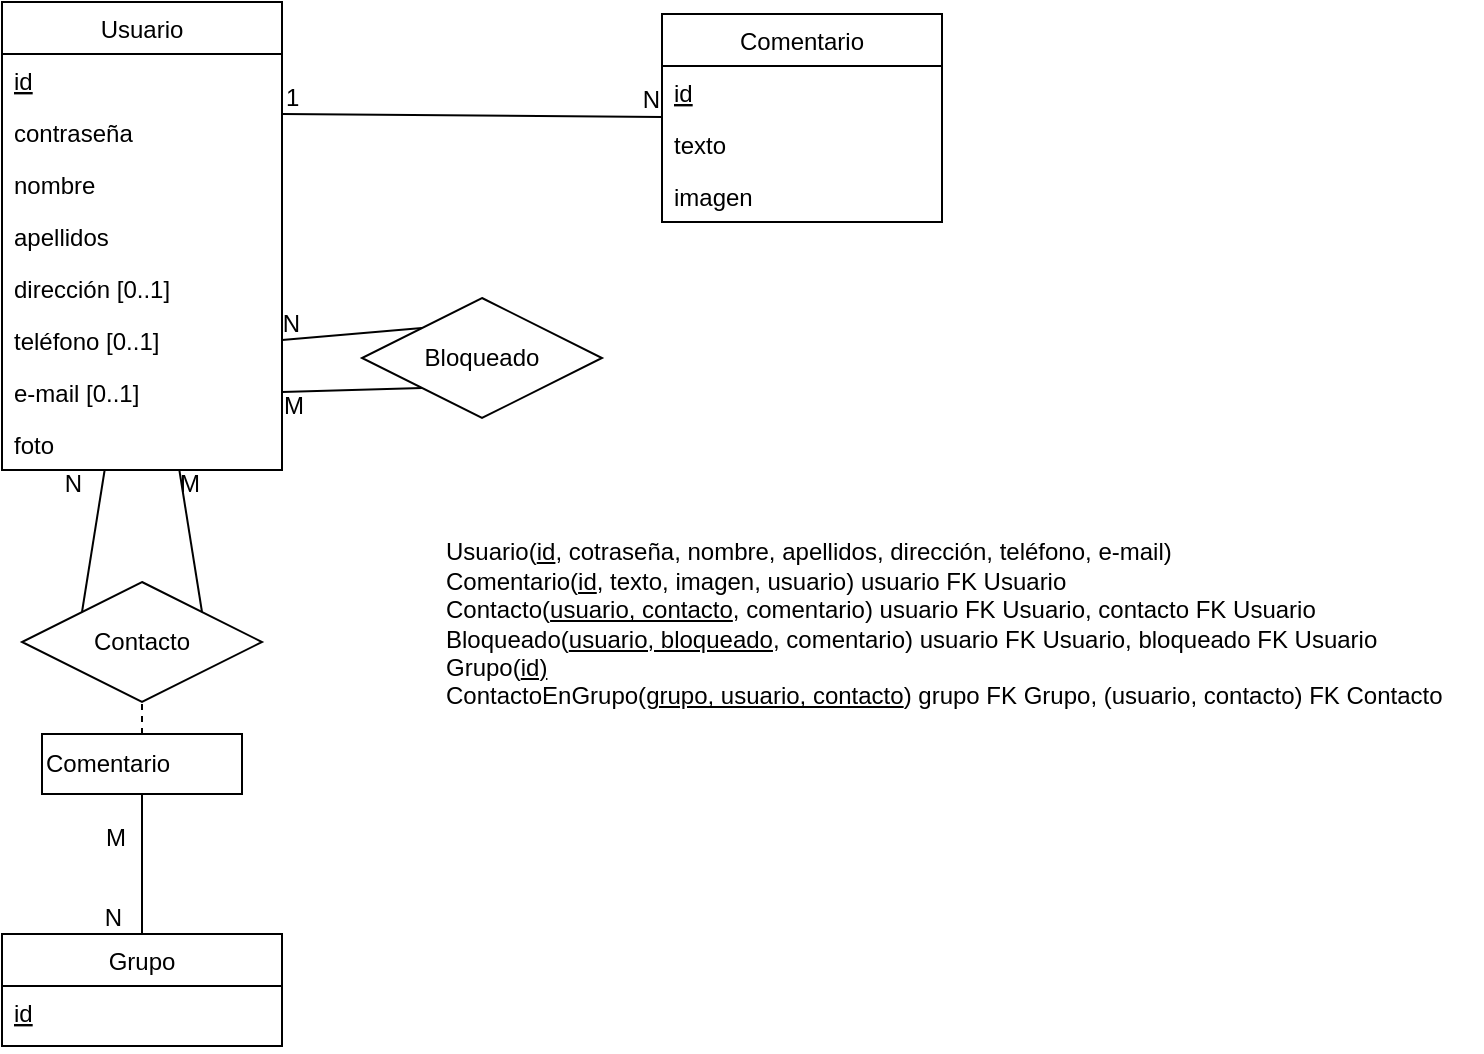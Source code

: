 <mxfile version="20.3.0" type="device"><diagram id="cHiY6S7x9DisjuQN03Mc" name="Página-1"><mxGraphModel dx="1108" dy="553" grid="1" gridSize="10" guides="1" tooltips="1" connect="1" arrows="1" fold="1" page="1" pageScale="1" pageWidth="1169" pageHeight="827" math="0" shadow="0"><root><mxCell id="0"/><mxCell id="1" parent="0"/><mxCell id="D07LUw9skW6M4_PzMP-Z-1" value="Usuario" style="swimlane;fontStyle=0;childLayout=stackLayout;horizontal=1;startSize=26;fillColor=none;horizontalStack=0;resizeParent=1;resizeParentMax=0;resizeLast=0;collapsible=1;marginBottom=0;" parent="1" vertex="1"><mxGeometry x="80" y="64" width="140" height="234" as="geometry"/></mxCell><mxCell id="D07LUw9skW6M4_PzMP-Z-2" value="id" style="text;strokeColor=none;fillColor=none;align=left;verticalAlign=top;spacingLeft=4;spacingRight=4;overflow=hidden;rotatable=0;points=[[0,0.5],[1,0.5]];portConstraint=eastwest;fontStyle=4" parent="D07LUw9skW6M4_PzMP-Z-1" vertex="1"><mxGeometry y="26" width="140" height="26" as="geometry"/></mxCell><mxCell id="D07LUw9skW6M4_PzMP-Z-3" value="contraseña" style="text;strokeColor=none;fillColor=none;align=left;verticalAlign=top;spacingLeft=4;spacingRight=4;overflow=hidden;rotatable=0;points=[[0,0.5],[1,0.5]];portConstraint=eastwest;fontStyle=0" parent="D07LUw9skW6M4_PzMP-Z-1" vertex="1"><mxGeometry y="52" width="140" height="26" as="geometry"/></mxCell><mxCell id="D07LUw9skW6M4_PzMP-Z-4" value="nombre" style="text;strokeColor=none;fillColor=none;align=left;verticalAlign=top;spacingLeft=4;spacingRight=4;overflow=hidden;rotatable=0;points=[[0,0.5],[1,0.5]];portConstraint=eastwest;" parent="D07LUw9skW6M4_PzMP-Z-1" vertex="1"><mxGeometry y="78" width="140" height="26" as="geometry"/></mxCell><mxCell id="D07LUw9skW6M4_PzMP-Z-5" value="apellidos" style="text;strokeColor=none;fillColor=none;align=left;verticalAlign=top;spacingLeft=4;spacingRight=4;overflow=hidden;rotatable=0;points=[[0,0.5],[1,0.5]];portConstraint=eastwest;" parent="D07LUw9skW6M4_PzMP-Z-1" vertex="1"><mxGeometry y="104" width="140" height="26" as="geometry"/></mxCell><mxCell id="D07LUw9skW6M4_PzMP-Z-9" value="dirección [0..1]" style="text;strokeColor=none;fillColor=none;align=left;verticalAlign=top;spacingLeft=4;spacingRight=4;overflow=hidden;rotatable=0;points=[[0,0.5],[1,0.5]];portConstraint=eastwest;" parent="D07LUw9skW6M4_PzMP-Z-1" vertex="1"><mxGeometry y="130" width="140" height="26" as="geometry"/></mxCell><mxCell id="D07LUw9skW6M4_PzMP-Z-6" value="teléfono [0..1]" style="text;strokeColor=none;fillColor=none;align=left;verticalAlign=top;spacingLeft=4;spacingRight=4;overflow=hidden;rotatable=0;points=[[0,0.5],[1,0.5]];portConstraint=eastwest;" parent="D07LUw9skW6M4_PzMP-Z-1" vertex="1"><mxGeometry y="156" width="140" height="26" as="geometry"/></mxCell><mxCell id="D07LUw9skW6M4_PzMP-Z-7" value="e-mail [0..1]" style="text;strokeColor=none;fillColor=none;align=left;verticalAlign=top;spacingLeft=4;spacingRight=4;overflow=hidden;rotatable=0;points=[[0,0.5],[1,0.5]];portConstraint=eastwest;" parent="D07LUw9skW6M4_PzMP-Z-1" vertex="1"><mxGeometry y="182" width="140" height="26" as="geometry"/></mxCell><mxCell id="D07LUw9skW6M4_PzMP-Z-8" value="foto" style="text;strokeColor=none;fillColor=none;align=left;verticalAlign=top;spacingLeft=4;spacingRight=4;overflow=hidden;rotatable=0;points=[[0,0.5],[1,0.5]];portConstraint=eastwest;" parent="D07LUw9skW6M4_PzMP-Z-1" vertex="1"><mxGeometry y="208" width="140" height="26" as="geometry"/></mxCell><mxCell id="D07LUw9skW6M4_PzMP-Z-10" value="Contacto" style="shape=rhombus;perimeter=rhombusPerimeter;whiteSpace=wrap;html=1;align=center;" parent="1" vertex="1"><mxGeometry x="90" y="354" width="120" height="60" as="geometry"/></mxCell><mxCell id="D07LUw9skW6M4_PzMP-Z-11" value="" style="endArrow=none;html=1;rounded=0;exitX=0;exitY=0;exitDx=0;exitDy=0;" parent="1" source="D07LUw9skW6M4_PzMP-Z-10" target="D07LUw9skW6M4_PzMP-Z-1" edge="1"><mxGeometry relative="1" as="geometry"><mxPoint x="-10" y="344" as="sourcePoint"/><mxPoint x="117" y="304" as="targetPoint"/></mxGeometry></mxCell><mxCell id="D07LUw9skW6M4_PzMP-Z-12" value="N" style="resizable=0;html=1;align=right;verticalAlign=bottom;" parent="D07LUw9skW6M4_PzMP-Z-11" connectable="0" vertex="1"><mxGeometry x="1" relative="1" as="geometry"><mxPoint x="-11" y="16" as="offset"/></mxGeometry></mxCell><mxCell id="D07LUw9skW6M4_PzMP-Z-14" value="" style="endArrow=none;html=1;rounded=0;exitX=1;exitY=0;exitDx=0;exitDy=0;" parent="1" source="D07LUw9skW6M4_PzMP-Z-10" target="D07LUw9skW6M4_PzMP-Z-1" edge="1"><mxGeometry relative="1" as="geometry"><mxPoint x="160" y="324" as="sourcePoint"/><mxPoint x="320" y="324" as="targetPoint"/></mxGeometry></mxCell><mxCell id="D07LUw9skW6M4_PzMP-Z-15" value="M" style="resizable=0;html=1;align=right;verticalAlign=bottom;" parent="D07LUw9skW6M4_PzMP-Z-14" connectable="0" vertex="1"><mxGeometry x="1" relative="1" as="geometry"><mxPoint x="11" y="16" as="offset"/></mxGeometry></mxCell><mxCell id="D07LUw9skW6M4_PzMP-Z-23" value="" style="endArrow=none;dashed=1;html=1;rounded=0;" parent="1" target="D07LUw9skW6M4_PzMP-Z-10" edge="1"><mxGeometry width="50" height="50" relative="1" as="geometry"><mxPoint x="150" y="460" as="sourcePoint"/><mxPoint x="120" y="480" as="targetPoint"/></mxGeometry></mxCell><mxCell id="D07LUw9skW6M4_PzMP-Z-24" value="Comentario" style="html=1;align=left;" parent="1" vertex="1"><mxGeometry x="100" y="430" width="100" height="30" as="geometry"/></mxCell><mxCell id="D07LUw9skW6M4_PzMP-Z-25" value="Grupo" style="swimlane;fontStyle=0;childLayout=stackLayout;horizontal=1;startSize=26;fillColor=none;horizontalStack=0;resizeParent=1;resizeParentMax=0;resizeLast=0;collapsible=1;marginBottom=0;" parent="1" vertex="1"><mxGeometry x="80" y="530" width="140" height="56" as="geometry"/></mxCell><mxCell id="D07LUw9skW6M4_PzMP-Z-46" value="id" style="text;strokeColor=none;fillColor=none;spacingLeft=4;spacingRight=4;overflow=hidden;rotatable=0;points=[[0,0.5],[1,0.5]];portConstraint=eastwest;fontSize=12;fontStyle=4" parent="D07LUw9skW6M4_PzMP-Z-25" vertex="1"><mxGeometry y="26" width="140" height="30" as="geometry"/></mxCell><mxCell id="D07LUw9skW6M4_PzMP-Z-29" value="Bloqueado" style="shape=rhombus;perimeter=rhombusPerimeter;whiteSpace=wrap;html=1;align=center;" parent="1" vertex="1"><mxGeometry x="260" y="212" width="120" height="60" as="geometry"/></mxCell><mxCell id="D07LUw9skW6M4_PzMP-Z-30" value="" style="endArrow=none;html=1;rounded=0;exitX=0;exitY=0;exitDx=0;exitDy=0;entryX=1;entryY=0.5;entryDx=0;entryDy=0;" parent="1" source="D07LUw9skW6M4_PzMP-Z-29" target="D07LUw9skW6M4_PzMP-Z-6" edge="1"><mxGeometry relative="1" as="geometry"><mxPoint x="160" y="276" as="sourcePoint"/><mxPoint x="301.33" y="230" as="targetPoint"/></mxGeometry></mxCell><mxCell id="D07LUw9skW6M4_PzMP-Z-31" value="N" style="resizable=0;html=1;align=right;verticalAlign=bottom;" parent="D07LUw9skW6M4_PzMP-Z-30" connectable="0" vertex="1"><mxGeometry x="1" relative="1" as="geometry"><mxPoint x="10" as="offset"/></mxGeometry></mxCell><mxCell id="D07LUw9skW6M4_PzMP-Z-32" value="" style="endArrow=none;html=1;rounded=0;exitX=0;exitY=1;exitDx=0;exitDy=0;entryX=1;entryY=0.5;entryDx=0;entryDy=0;" parent="1" source="D07LUw9skW6M4_PzMP-Z-29" target="D07LUw9skW6M4_PzMP-Z-7" edge="1"><mxGeometry relative="1" as="geometry"><mxPoint x="330" y="256" as="sourcePoint"/><mxPoint x="338.67" y="230" as="targetPoint"/></mxGeometry></mxCell><mxCell id="D07LUw9skW6M4_PzMP-Z-33" value="M" style="resizable=0;html=1;align=right;verticalAlign=bottom;" parent="D07LUw9skW6M4_PzMP-Z-32" connectable="0" vertex="1"><mxGeometry x="1" relative="1" as="geometry"><mxPoint x="11" y="16" as="offset"/></mxGeometry></mxCell><mxCell id="D07LUw9skW6M4_PzMP-Z-34" value="" style="endArrow=none;html=1;rounded=0;exitX=0.5;exitY=1;exitDx=0;exitDy=0;entryX=0.5;entryY=0;entryDx=0;entryDy=0;" parent="1" source="D07LUw9skW6M4_PzMP-Z-24" target="D07LUw9skW6M4_PzMP-Z-25" edge="1"><mxGeometry relative="1" as="geometry"><mxPoint x="180" y="510" as="sourcePoint"/><mxPoint x="340" y="510" as="targetPoint"/></mxGeometry></mxCell><mxCell id="D07LUw9skW6M4_PzMP-Z-35" value="M" style="resizable=0;html=1;align=left;verticalAlign=bottom;" parent="D07LUw9skW6M4_PzMP-Z-34" connectable="0" vertex="1"><mxGeometry x="-1" relative="1" as="geometry"><mxPoint x="-20" y="30" as="offset"/></mxGeometry></mxCell><mxCell id="D07LUw9skW6M4_PzMP-Z-36" value="N" style="resizable=0;html=1;align=right;verticalAlign=bottom;" parent="D07LUw9skW6M4_PzMP-Z-34" connectable="0" vertex="1"><mxGeometry x="1" relative="1" as="geometry"><mxPoint x="-10" as="offset"/></mxGeometry></mxCell><mxCell id="D07LUw9skW6M4_PzMP-Z-38" value="Comentario" style="swimlane;fontStyle=0;childLayout=stackLayout;horizontal=1;startSize=26;fillColor=none;horizontalStack=0;resizeParent=1;resizeParentMax=0;resizeLast=0;collapsible=1;marginBottom=0;" parent="1" vertex="1"><mxGeometry x="410" y="70" width="140" height="104" as="geometry"/></mxCell><mxCell id="D07LUw9skW6M4_PzMP-Z-39" value="id" style="text;strokeColor=none;fillColor=none;align=left;verticalAlign=top;spacingLeft=4;spacingRight=4;overflow=hidden;rotatable=0;points=[[0,0.5],[1,0.5]];portConstraint=eastwest;fontStyle=4" parent="D07LUw9skW6M4_PzMP-Z-38" vertex="1"><mxGeometry y="26" width="140" height="26" as="geometry"/></mxCell><mxCell id="D07LUw9skW6M4_PzMP-Z-40" value="texto" style="text;strokeColor=none;fillColor=none;align=left;verticalAlign=top;spacingLeft=4;spacingRight=4;overflow=hidden;rotatable=0;points=[[0,0.5],[1,0.5]];portConstraint=eastwest;" parent="D07LUw9skW6M4_PzMP-Z-38" vertex="1"><mxGeometry y="52" width="140" height="26" as="geometry"/></mxCell><mxCell id="D07LUw9skW6M4_PzMP-Z-41" value="imagen" style="text;strokeColor=none;fillColor=none;align=left;verticalAlign=top;spacingLeft=4;spacingRight=4;overflow=hidden;rotatable=0;points=[[0,0.5],[1,0.5]];portConstraint=eastwest;" parent="D07LUw9skW6M4_PzMP-Z-38" vertex="1"><mxGeometry y="78" width="140" height="26" as="geometry"/></mxCell><mxCell id="D07LUw9skW6M4_PzMP-Z-42" value="" style="endArrow=none;html=1;rounded=0;" parent="1" target="D07LUw9skW6M4_PzMP-Z-38" edge="1"><mxGeometry relative="1" as="geometry"><mxPoint x="220" y="120" as="sourcePoint"/><mxPoint x="380" y="120" as="targetPoint"/></mxGeometry></mxCell><mxCell id="D07LUw9skW6M4_PzMP-Z-43" value="1" style="resizable=0;html=1;align=left;verticalAlign=bottom;" parent="D07LUw9skW6M4_PzMP-Z-42" connectable="0" vertex="1"><mxGeometry x="-1" relative="1" as="geometry"/></mxCell><mxCell id="D07LUw9skW6M4_PzMP-Z-44" value="N" style="resizable=0;html=1;align=right;verticalAlign=bottom;" parent="D07LUw9skW6M4_PzMP-Z-42" connectable="0" vertex="1"><mxGeometry x="1" relative="1" as="geometry"/></mxCell><mxCell id="D07LUw9skW6M4_PzMP-Z-45" value="Usuario(&lt;u&gt;id&lt;/u&gt;, cotraseña, nombre, apellidos, dirección, teléfono, e-mail)&lt;br&gt;Comentario(&lt;u&gt;id&lt;/u&gt;, texto, imagen, usuario) usuario FK Usuario&lt;br&gt;Contacto(&lt;u&gt;usuario, contacto&lt;/u&gt;, comentario) usuario FK Usuario, contacto FK Usuario&lt;br&gt;Bloqueado(&lt;u&gt;usuario, bloqueado&lt;/u&gt;, comentario) usuario FK Usuario, bloqueado FK Usuario&lt;br&gt;Grupo(&lt;u&gt;id)&lt;br&gt;&lt;/u&gt;ContactoEnGrupo(&lt;u&gt;grupo, usuario, contacto&lt;/u&gt;) grupo FK Grupo, (usuario, contacto) FK Contacto&lt;br&gt;" style="text;html=1;align=left;verticalAlign=middle;resizable=0;points=[];autosize=1;strokeColor=none;fillColor=none;" parent="1" vertex="1"><mxGeometry x="300" y="325" width="520" height="100" as="geometry"/></mxCell></root></mxGraphModel></diagram></mxfile>